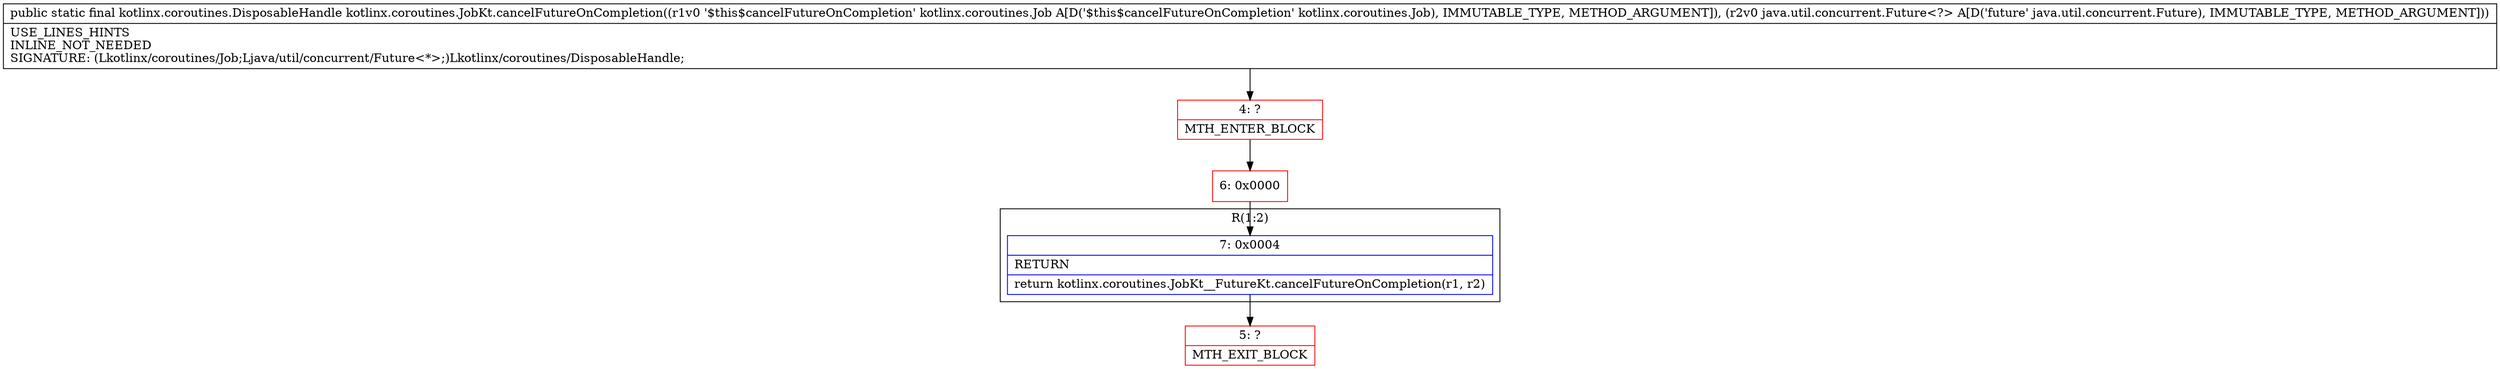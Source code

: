 digraph "CFG forkotlinx.coroutines.JobKt.cancelFutureOnCompletion(Lkotlinx\/coroutines\/Job;Ljava\/util\/concurrent\/Future;)Lkotlinx\/coroutines\/DisposableHandle;" {
subgraph cluster_Region_321110106 {
label = "R(1:2)";
node [shape=record,color=blue];
Node_7 [shape=record,label="{7\:\ 0x0004|RETURN\l|return kotlinx.coroutines.JobKt__FutureKt.cancelFutureOnCompletion(r1, r2)\l}"];
}
Node_4 [shape=record,color=red,label="{4\:\ ?|MTH_ENTER_BLOCK\l}"];
Node_6 [shape=record,color=red,label="{6\:\ 0x0000}"];
Node_5 [shape=record,color=red,label="{5\:\ ?|MTH_EXIT_BLOCK\l}"];
MethodNode[shape=record,label="{public static final kotlinx.coroutines.DisposableHandle kotlinx.coroutines.JobKt.cancelFutureOnCompletion((r1v0 '$this$cancelFutureOnCompletion' kotlinx.coroutines.Job A[D('$this$cancelFutureOnCompletion' kotlinx.coroutines.Job), IMMUTABLE_TYPE, METHOD_ARGUMENT]), (r2v0 java.util.concurrent.Future\<?\> A[D('future' java.util.concurrent.Future), IMMUTABLE_TYPE, METHOD_ARGUMENT]))  | USE_LINES_HINTS\lINLINE_NOT_NEEDED\lSIGNATURE: (Lkotlinx\/coroutines\/Job;Ljava\/util\/concurrent\/Future\<*\>;)Lkotlinx\/coroutines\/DisposableHandle;\l}"];
MethodNode -> Node_4;Node_7 -> Node_5;
Node_4 -> Node_6;
Node_6 -> Node_7;
}

